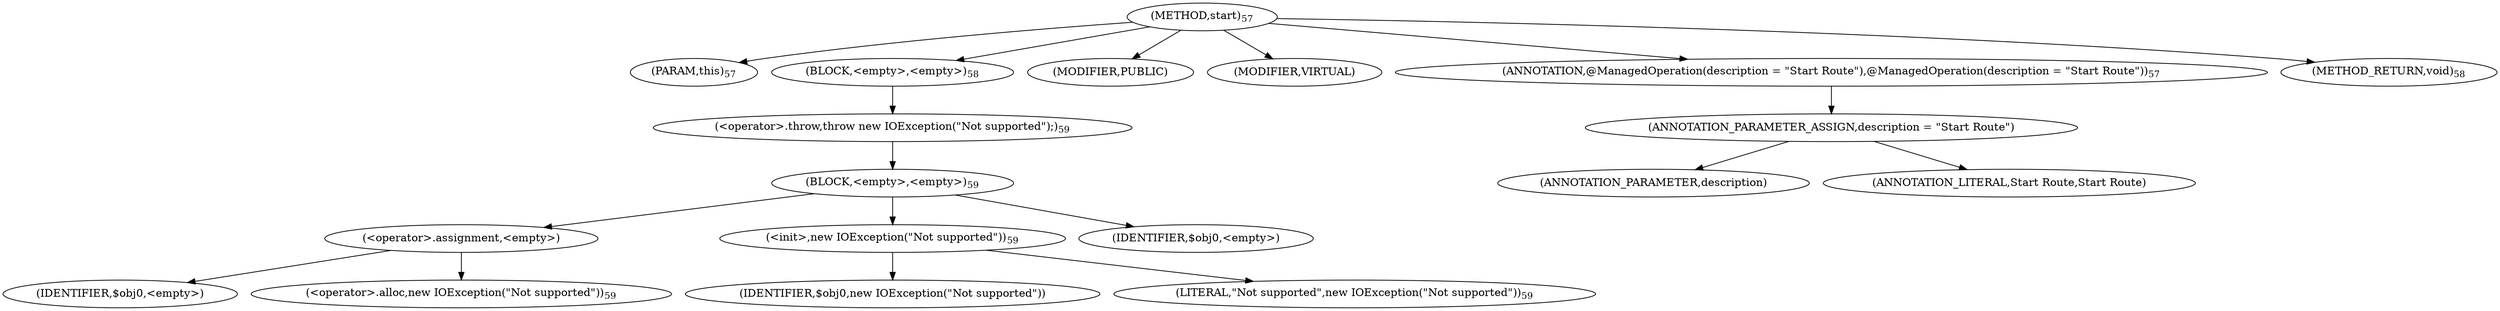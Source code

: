 digraph "start" {  
"96" [label = <(METHOD,start)<SUB>57</SUB>> ]
"97" [label = <(PARAM,this)<SUB>57</SUB>> ]
"98" [label = <(BLOCK,&lt;empty&gt;,&lt;empty&gt;)<SUB>58</SUB>> ]
"99" [label = <(&lt;operator&gt;.throw,throw new IOException(&quot;Not supported&quot;);)<SUB>59</SUB>> ]
"100" [label = <(BLOCK,&lt;empty&gt;,&lt;empty&gt;)<SUB>59</SUB>> ]
"101" [label = <(&lt;operator&gt;.assignment,&lt;empty&gt;)> ]
"102" [label = <(IDENTIFIER,$obj0,&lt;empty&gt;)> ]
"103" [label = <(&lt;operator&gt;.alloc,new IOException(&quot;Not supported&quot;))<SUB>59</SUB>> ]
"104" [label = <(&lt;init&gt;,new IOException(&quot;Not supported&quot;))<SUB>59</SUB>> ]
"105" [label = <(IDENTIFIER,$obj0,new IOException(&quot;Not supported&quot;))> ]
"106" [label = <(LITERAL,&quot;Not supported&quot;,new IOException(&quot;Not supported&quot;))<SUB>59</SUB>> ]
"107" [label = <(IDENTIFIER,$obj0,&lt;empty&gt;)> ]
"108" [label = <(MODIFIER,PUBLIC)> ]
"109" [label = <(MODIFIER,VIRTUAL)> ]
"110" [label = <(ANNOTATION,@ManagedOperation(description = &quot;Start Route&quot;),@ManagedOperation(description = &quot;Start Route&quot;))<SUB>57</SUB>> ]
"111" [label = <(ANNOTATION_PARAMETER_ASSIGN,description = &quot;Start Route&quot;)> ]
"112" [label = <(ANNOTATION_PARAMETER,description)> ]
"113" [label = <(ANNOTATION_LITERAL,Start Route,Start Route)> ]
"114" [label = <(METHOD_RETURN,void)<SUB>58</SUB>> ]
  "96" -> "97" 
  "96" -> "98" 
  "96" -> "108" 
  "96" -> "109" 
  "96" -> "110" 
  "96" -> "114" 
  "98" -> "99" 
  "99" -> "100" 
  "100" -> "101" 
  "100" -> "104" 
  "100" -> "107" 
  "101" -> "102" 
  "101" -> "103" 
  "104" -> "105" 
  "104" -> "106" 
  "110" -> "111" 
  "111" -> "112" 
  "111" -> "113" 
}
